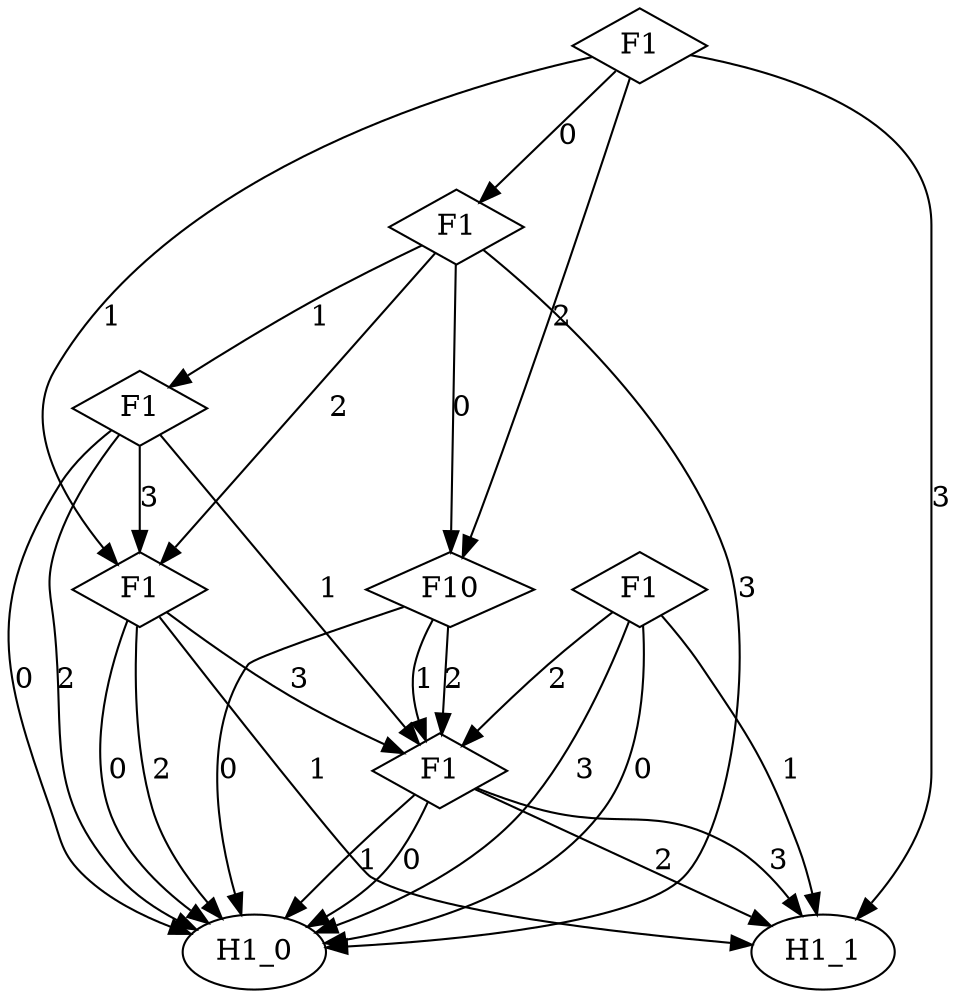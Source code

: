 digraph {
node [label=H1_1,style=""] H1_1
node [label=H1_1,style=""] H1_1
node [label=H1_0,style=""] H1_0
node [label=H1_0,style=""] H1_0
node [label=H1_0,style=""] H1_0
node [label=H1_1,style=""] H1_1
node [label=H1_0,style=""] H1_0
node [label=H1_0,style=""] H1_0
node [label=H1_0,style=""] H1_0
node [label=H1_0,style=""] H1_0
node [label=H1_1,style=""] H1_1
node [label=H1_0,style=""] H1_0
node [label=H1_0,style=""] H1_0
node [label=H1_0,style=""] H1_0
node [label=H1_1,style=""] H1_1
node [label=F1,shape="diamond",style=""] 6
node [label=F1,shape="diamond",style=""] 5
node [label=F1,shape="diamond",style=""] 4
node [label=F1,shape="diamond",style=""] 3
node [label=F10,shape="diamond",style=""] 2
node [label=F1,shape="diamond",style=""] 1
node [label=F1,shape="diamond",style=""] 0

6 -> H1_1 [label="3"]
6 -> H1_1 [label="2"]
6 -> H1_0 [label="1"]
6 -> H1_0 [label="0"]
5 -> 6 [label="3"]
5 -> H1_0 [label="2"]
5 -> H1_1 [label="1"]
5 -> H1_0 [label="0"]
4 -> 5 [label="3"]
4 -> H1_0 [label="2"]
4 -> 6 [label="1"]
4 -> H1_0 [label="0"]
3 -> H1_0 [label="3"]
3 -> 6 [label="2"]
3 -> H1_1 [label="1"]
3 -> H1_0 [label="0"]
2 -> 6 [label="2"]
2 -> 6 [label="1"]
2 -> H1_0 [label="0"]
1 -> H1_0 [label="3"]
1 -> 5 [label="2"]
1 -> 4 [label="1"]
1 -> 2 [label="0"]
0 -> H1_1 [label="3"]
0 -> 2 [label="2"]
0 -> 5 [label="1"]
0 -> 1 [label="0"]
}
